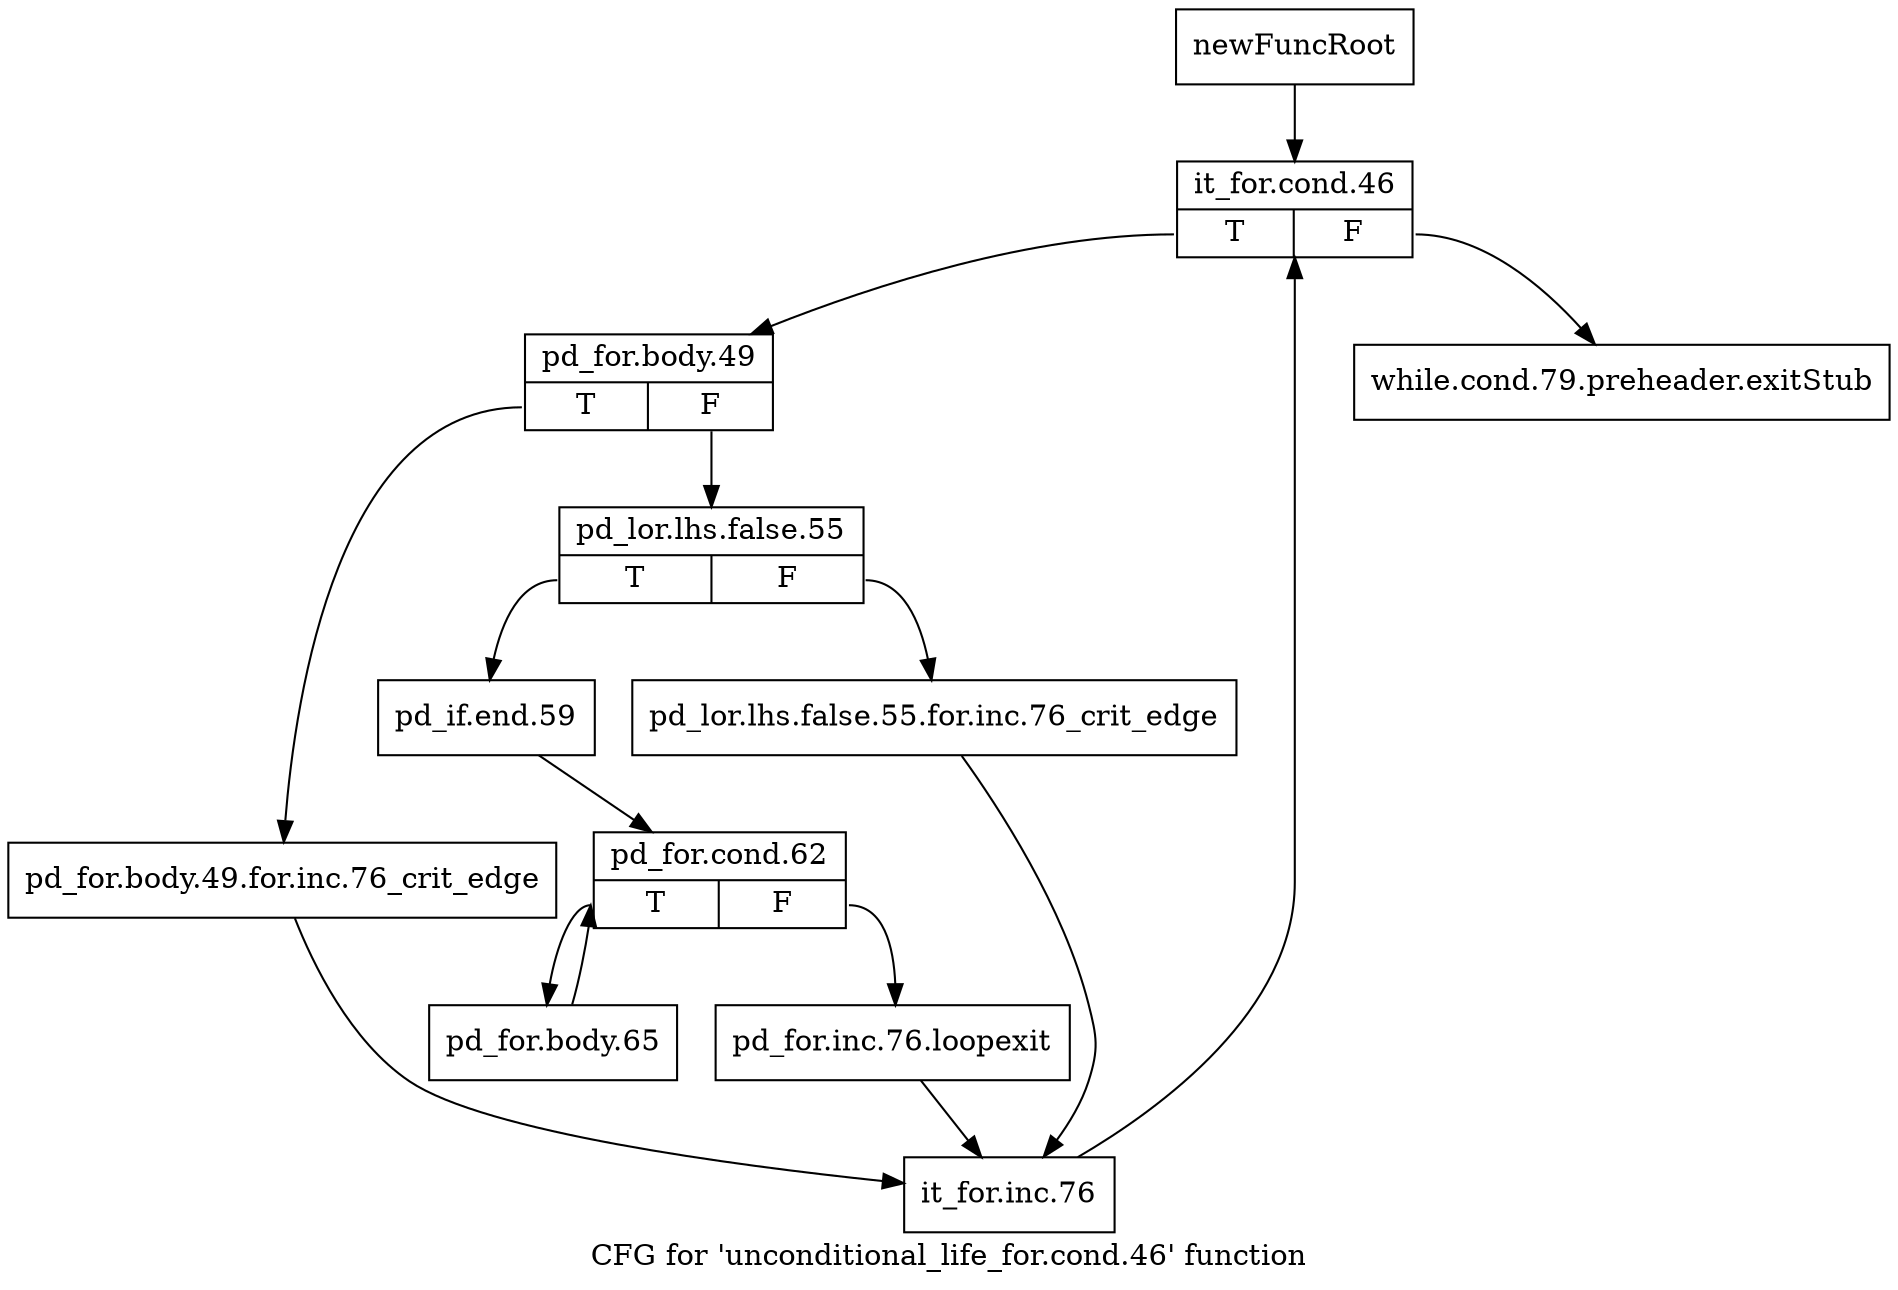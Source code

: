 digraph "CFG for 'unconditional_life_for.cond.46' function" {
	label="CFG for 'unconditional_life_for.cond.46' function";

	Node0x459bb30 [shape=record,label="{newFuncRoot}"];
	Node0x459bb30 -> Node0x459bbd0;
	Node0x459bb80 [shape=record,label="{while.cond.79.preheader.exitStub}"];
	Node0x459bbd0 [shape=record,label="{it_for.cond.46|{<s0>T|<s1>F}}"];
	Node0x459bbd0:s0 -> Node0x459bc20;
	Node0x459bbd0:s1 -> Node0x459bb80;
	Node0x459bc20 [shape=record,label="{pd_for.body.49|{<s0>T|<s1>F}}"];
	Node0x459bc20:s0 -> Node0x459be50;
	Node0x459bc20:s1 -> Node0x459bc70;
	Node0x459bc70 [shape=record,label="{pd_lor.lhs.false.55|{<s0>T|<s1>F}}"];
	Node0x459bc70:s0 -> Node0x459bd10;
	Node0x459bc70:s1 -> Node0x459bcc0;
	Node0x459bcc0 [shape=record,label="{pd_lor.lhs.false.55.for.inc.76_crit_edge}"];
	Node0x459bcc0 -> Node0x459bea0;
	Node0x459bd10 [shape=record,label="{pd_if.end.59}"];
	Node0x459bd10 -> Node0x459bd60;
	Node0x459bd60 [shape=record,label="{pd_for.cond.62|{<s0>T|<s1>F}}"];
	Node0x459bd60:s0 -> Node0x459be00;
	Node0x459bd60:s1 -> Node0x459bdb0;
	Node0x459bdb0 [shape=record,label="{pd_for.inc.76.loopexit}"];
	Node0x459bdb0 -> Node0x459bea0;
	Node0x459be00 [shape=record,label="{pd_for.body.65}"];
	Node0x459be00 -> Node0x459bd60;
	Node0x459be50 [shape=record,label="{pd_for.body.49.for.inc.76_crit_edge}"];
	Node0x459be50 -> Node0x459bea0;
	Node0x459bea0 [shape=record,label="{it_for.inc.76}"];
	Node0x459bea0 -> Node0x459bbd0;
}
